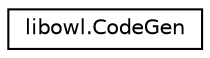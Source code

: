 digraph "Graphical Class Hierarchy"
{
  edge [fontname="Helvetica",fontsize="10",labelfontname="Helvetica",labelfontsize="10"];
  node [fontname="Helvetica",fontsize="10",shape=record];
  rankdir="LR";
  Node1 [label="libowl.CodeGen",height=0.2,width=0.4,color="black", fillcolor="white", style="filled",URL="$classlibowl_1_1_code_gen.html"];
}
